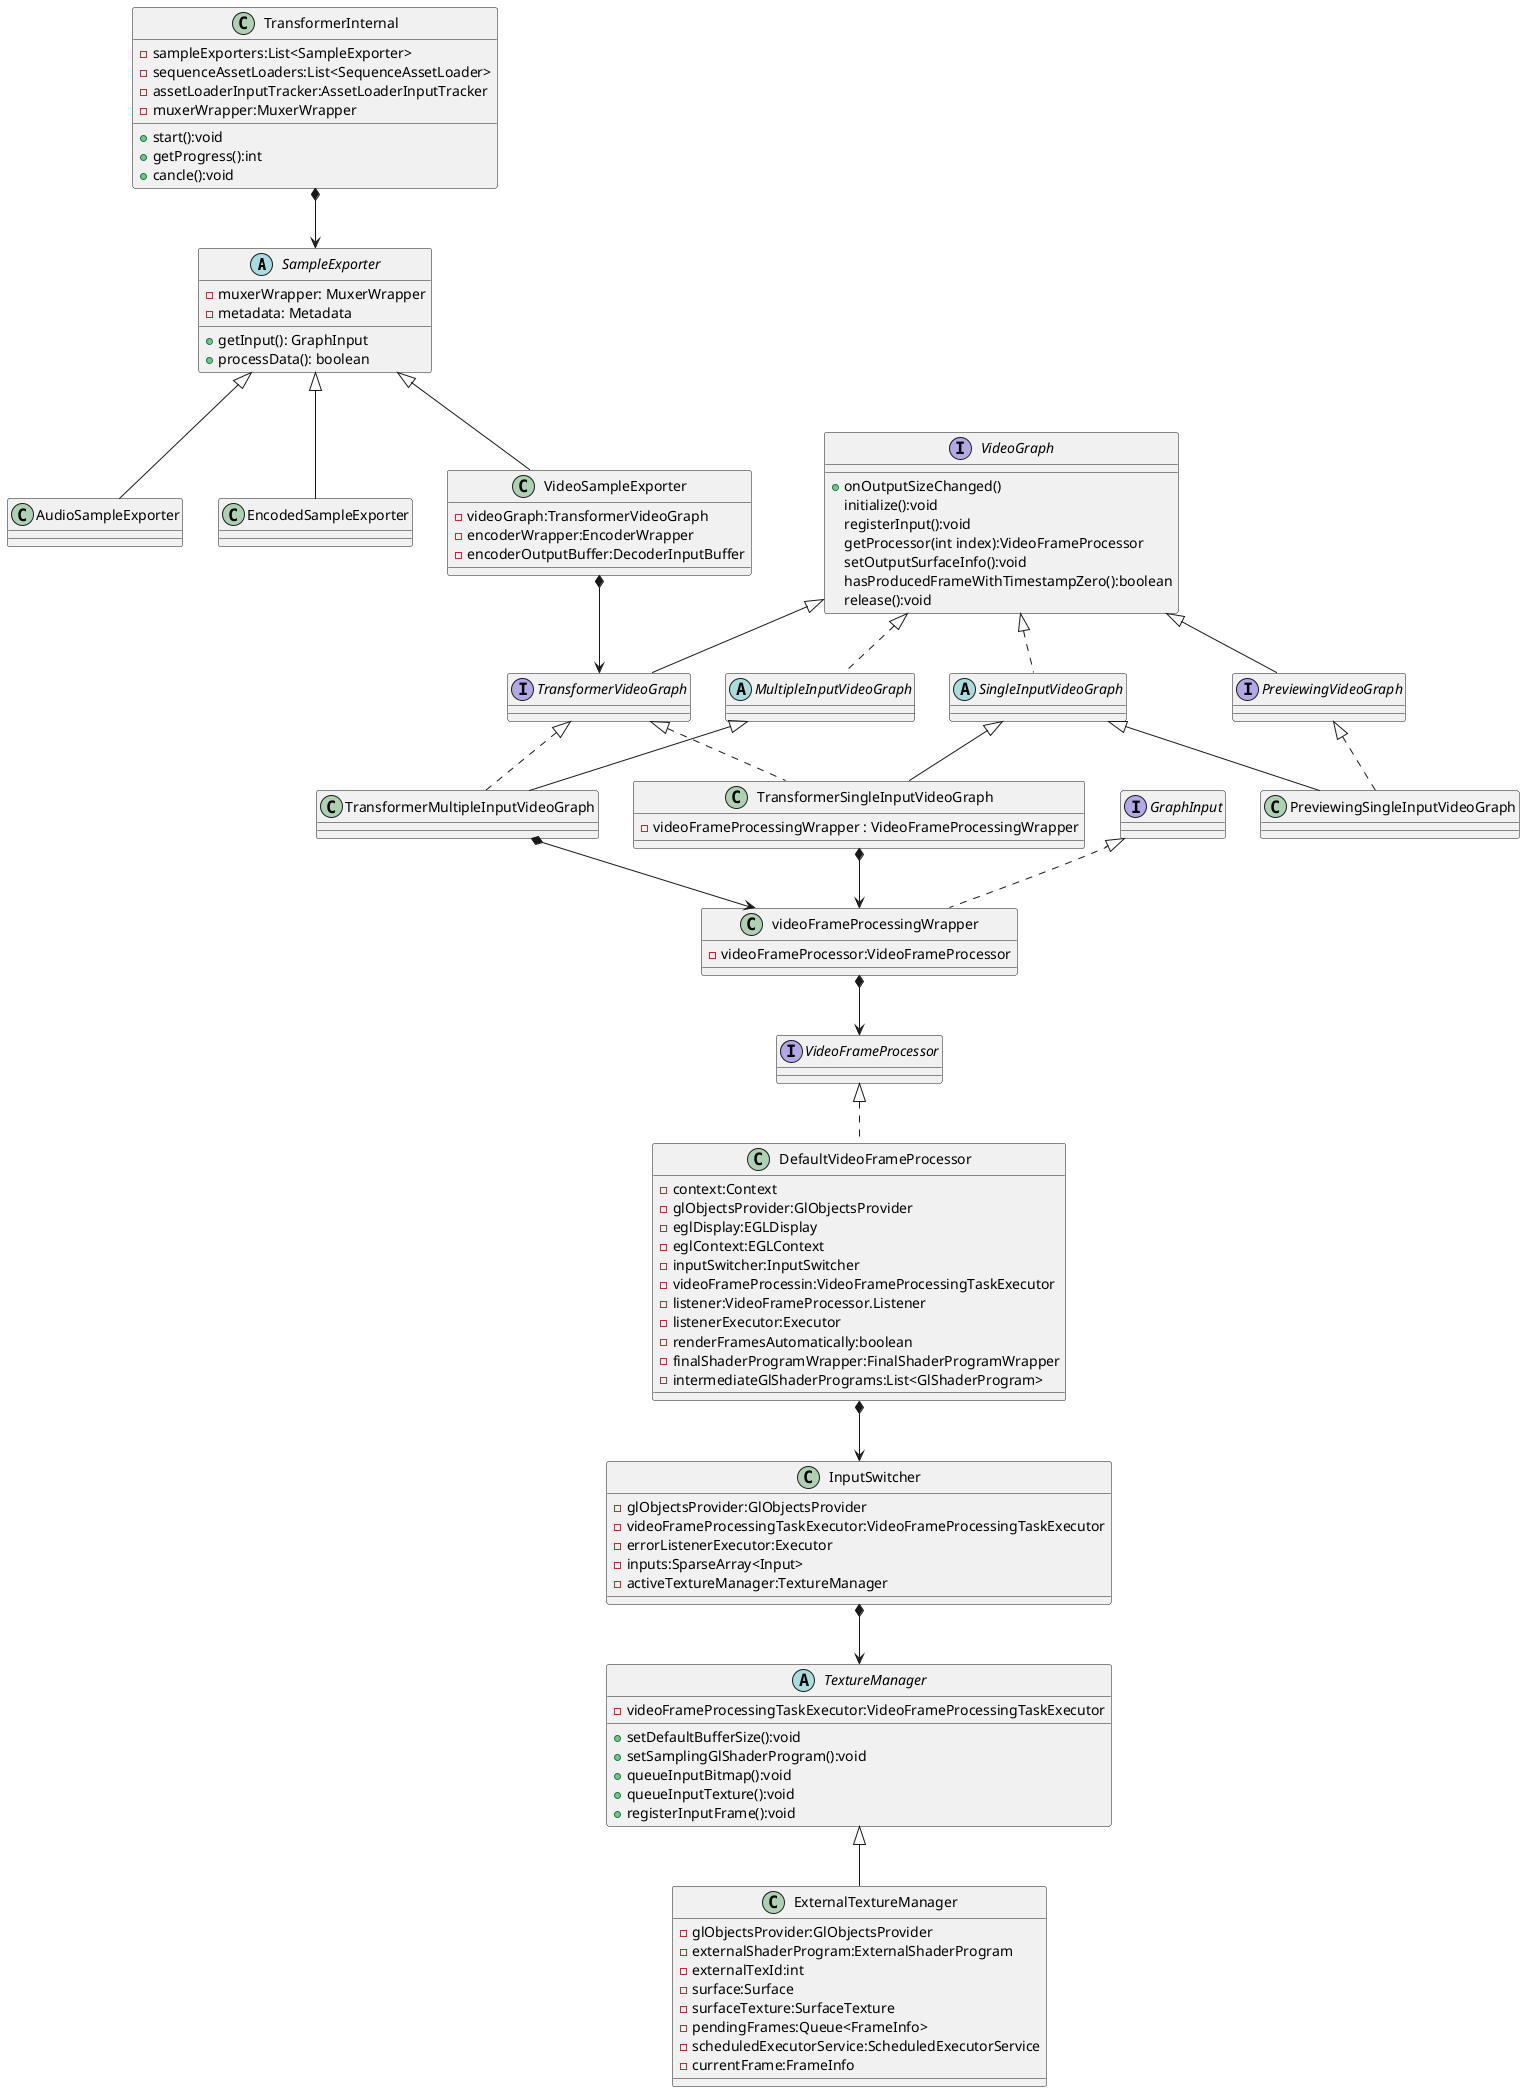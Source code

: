 @startuml
abstract class SampleExporter {
-muxerWrapper: MuxerWrapper
-metadata: Metadata
+ getInput(): GraphInput
+ processData(): boolean
}

class TransformerInternal {
-sampleExporters:List<SampleExporter>
-sequenceAssetLoaders:List<SequenceAssetLoader>
-assetLoaderInputTracker:AssetLoaderInputTracker
-muxerWrapper:MuxerWrapper
+start():void
+getProgress():int
+cancle():void
}

TransformerInternal *--> SampleExporter

SampleExporter <|-- AudioSampleExporter
SampleExporter <|-- EncodedSampleExporter
SampleExporter <|-- VideoSampleExporter

VideoSampleExporter *--> TransformerVideoGraph

class VideoSampleExporter{
-videoGraph:TransformerVideoGraph
-encoderWrapper:EncoderWrapper
-encoderOutputBuffer:DecoderInputBuffer
}

interface VideoGraph {
+onOutputSizeChanged()
initialize():void
registerInput():void
getProcessor(int index):VideoFrameProcessor
setOutputSurfaceInfo():void
hasProducedFrameWithTimestampZero():boolean
release():void
}

interface TransformerVideoGraph extends VideoGraph
interface PreviewingVideoGraph extends VideoGraph
abstract class MultipleInputVideoGraph implements VideoGraph
abstract class SingleInputVideoGraph implements VideoGraph


class TransformerMultipleInputVideoGraph extends MultipleInputVideoGraph
class TransformerMultipleInputVideoGraph implements TransformerVideoGraph
class TransformerSingleInputVideoGraph extends SingleInputVideoGraph
class TransformerSingleInputVideoGraph implements TransformerVideoGraph
class PreviewingSingleInputVideoGraph extends SingleInputVideoGraph
class PreviewingSingleInputVideoGraph implements PreviewingVideoGraph

class TransformerSingleInputVideoGraph {
-videoFrameProcessingWrapper : VideoFrameProcessingWrapper
}

TransformerSingleInputVideoGraph *--> videoFrameProcessingWrapper
TransformerMultipleInputVideoGraph *--> videoFrameProcessingWrapper

class videoFrameProcessingWrapper {
-videoFrameProcessor:VideoFrameProcessor
}
class videoFrameProcessingWrapper implements GraphInput

interface VideoFrameProcessor{

}

videoFrameProcessingWrapper *--> VideoFrameProcessor

VideoFrameProcessor <|.. DefaultVideoFrameProcessor

class DefaultVideoFrameProcessor {
-context:Context
-glObjectsProvider:GlObjectsProvider
-eglDisplay:EGLDisplay
-eglContext:EGLContext
-inputSwitcher:InputSwitcher
-videoFrameProcessin:VideoFrameProcessingTaskExecutor
- listener:VideoFrameProcessor.Listener
-listenerExecutor:Executor
-renderFramesAutomatically:boolean
- finalShaderProgramWrapper:FinalShaderProgramWrapper
-intermediateGlShaderPrograms:List<GlShaderProgram>

}

DefaultVideoFrameProcessor *--> InputSwitcher

class InputSwitcher {
-glObjectsProvider:GlObjectsProvider
-videoFrameProcessingTaskExecutor:VideoFrameProcessingTaskExecutor
-errorListenerExecutor:Executor
-inputs:SparseArray<Input>
-activeTextureManager:TextureManager

}

abstract class TextureManager {
-videoFrameProcessingTaskExecutor:VideoFrameProcessingTaskExecutor

+setDefaultBufferSize():void
+setSamplingGlShaderProgram():void
+queueInputBitmap():void
+queueInputTexture():void
+registerInputFrame():void

}
InputSwitcher *--> TextureManager

class ExternalTextureManager {
-glObjectsProvider:GlObjectsProvider
-externalShaderProgram:ExternalShaderProgram
-externalTexId:int
-surface:Surface
-surfaceTexture:SurfaceTexture
-pendingFrames:Queue<FrameInfo>
-scheduledExecutorService:ScheduledExecutorService
-currentFrame:FrameInfo
}

TextureManager <|--ExternalTextureManager
@enduml
